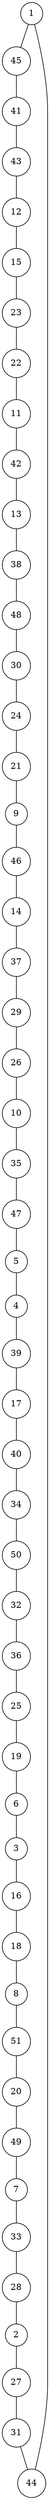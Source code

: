 graph random229610924 {
	node [shape=circle fillcolor=white]
	1 [ pos = "15.021172,16.134790!"]
	2 [ pos = "17.701647,8.729563!"]
	3 [ pos = "7.901639,4.256435!"]
	4 [ pos = "13.376948,15.400337!"]
	5 [ pos = "11.796982,15.482116!"]
	6 [ pos = "8.836567,4.633778!"]
	7 [ pos = "18.308812,0.184667!"]
	8 [ pos = "11.791222,1.930454!"]
	9 [ pos = "1.235987,11.880444!"]
	10 [ pos = "4.831130,15.770720!"]
	11 [ pos = "4.949989,14.048926!"]
	12 [ pos = "8.142852,19.245269!"]
	13 [ pos = "6.448053,9.099378!"]
	14 [ pos = "2.822064,15.325752!"]
	15 [ pos = "8.001894,19.105653!"]
	16 [ pos = "9.237902,2.920798!"]
	17 [ pos = "15.138174,6.837281!"]
	18 [ pos = "11.650361,2.937546!"]
	19 [ pos = "11.093716,4.925041!"]
	20 [ pos = "18.337882,2.788430!"]
	21 [ pos = "0.304889,7.072182!"]
	22 [ pos = "7.422208,18.613700!"]
	23 [ pos = "7.256849,19.213430!"]
	24 [ pos = "0.441887,8.492836!"]
	25 [ pos = "10.991607,5.273017!"]
	26 [ pos = "4.161288,15.941596!"]
	27 [ pos = "19.321943,12.304140!"]
	28 [ pos = "15.084598,5.667728!"]
	29 [ pos = "1.301250,17.906661!"]
	30 [ pos = "0.891212,9.303144!"]
	31 [ pos = "16.910046,10.129114!"]
	32 [ pos = "12.223942,11.945953!"]
	33 [ pos = "16.966395,3.772035!"]
	34 [ pos = "14.883498,7.957844!"]
	35 [ pos = "8.697076,13.119113!"]
	36 [ pos = "10.746274,9.001965!"]
	37 [ pos = "0.089027,18.168482!"]
	38 [ pos = "7.513397,7.345876!"]
	39 [ pos = "17.279645,7.955284!"]
	40 [ pos = "15.838712,8.168984!"]
	41 [ pos = "13.228301,20.000000!"]
	42 [ pos = "4.008312,12.447976!"]
	43 [ pos = "12.201873,19.092910!"]
	44 [ pos = "18.115704,13.503123!"]
	45 [ pos = "16.897303,19.006916!"]
	46 [ pos = "2.703999,13.705082!"]
	47 [ pos = "9.033762,14.927941!"]
	48 [ pos = "5.548767,5.897889!"]
	49 [ pos = "18.699977,0.329997!"]
	50 [ pos = "13.855733,7.294785!"]
	51 [ pos = "13.449110,4.499739!"]

	1 -- 45
	2 -- 27
	3 -- 16
	4 -- 39
	5 -- 4
	6 -- 3
	7 -- 33
	8 -- 51
	9 -- 46
	10 -- 35
	11 -- 42
	12 -- 15
	13 -- 38
	14 -- 37
	15 -- 23
	16 -- 18
	17 -- 40
	18 -- 8
	19 -- 6
	20 -- 49
	21 -- 9
	22 -- 11
	23 -- 22
	24 -- 21
	25 -- 19
	26 -- 10
	27 -- 31
	28 -- 2
	29 -- 26
	30 -- 24
	31 -- 44
	32 -- 36
	33 -- 28
	34 -- 50
	35 -- 47
	36 -- 25
	37 -- 29
	38 -- 48
	39 -- 17
	40 -- 34
	41 -- 43
	42 -- 13
	43 -- 12
	44 -- 1
	45 -- 41
	46 -- 14
	47 -- 5
	48 -- 30
	49 -- 7
	50 -- 32
	51 -- 20
}